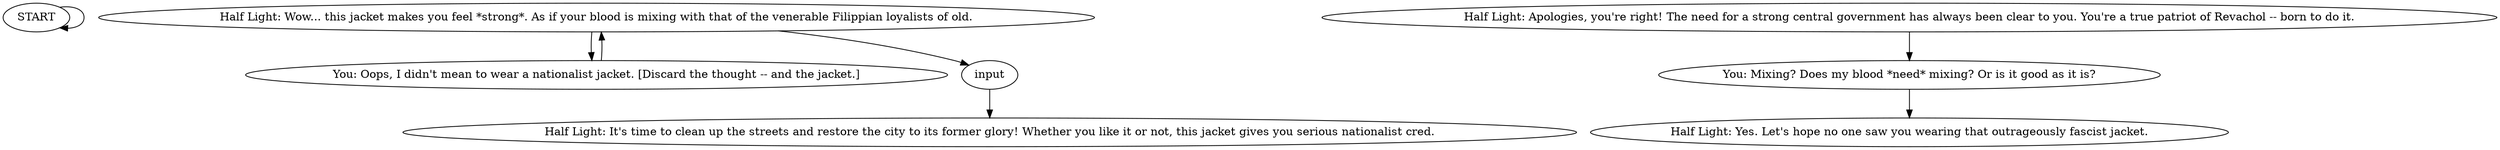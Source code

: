 # WALKWAY ORB / equipping carabineer jacket
# putting jacket on +1 to revacholian nationhood you fascist man
# ==================================================
digraph G {
	  0 [label="START"];
	  1 [label="input"];
	  2 [label="You: Oops, I didn't mean to wear a nationalist jacket. [Discard the thought -- and the jacket.]"];
	  3 [label="You: Mixing? Does my blood *need* mixing? Or is it good as it is?"];
	  4 [label="Half Light: It's time to clean up the streets and restore the city to its former glory! Whether you like it or not, this jacket gives you serious nationalist cred."];
	  5 [label="Half Light: Wow... this jacket makes you feel *strong*. As if your blood is mixing with that of the venerable Filippian loyalists of old."];
	  6 [label="Half Light: Yes. Let's hope no one saw you wearing that outrageously fascist jacket."];
	  7 [label="Half Light: Apologies, you're right! The need for a strong central government has always been clear to you. You're a true patriot of Revachol -- born to do it."];
	  0 -> 0
	  1 -> 4
	  2 -> 5
	  3 -> 6
	  5 -> 1
	  5 -> 2
	  7 -> 3
}


